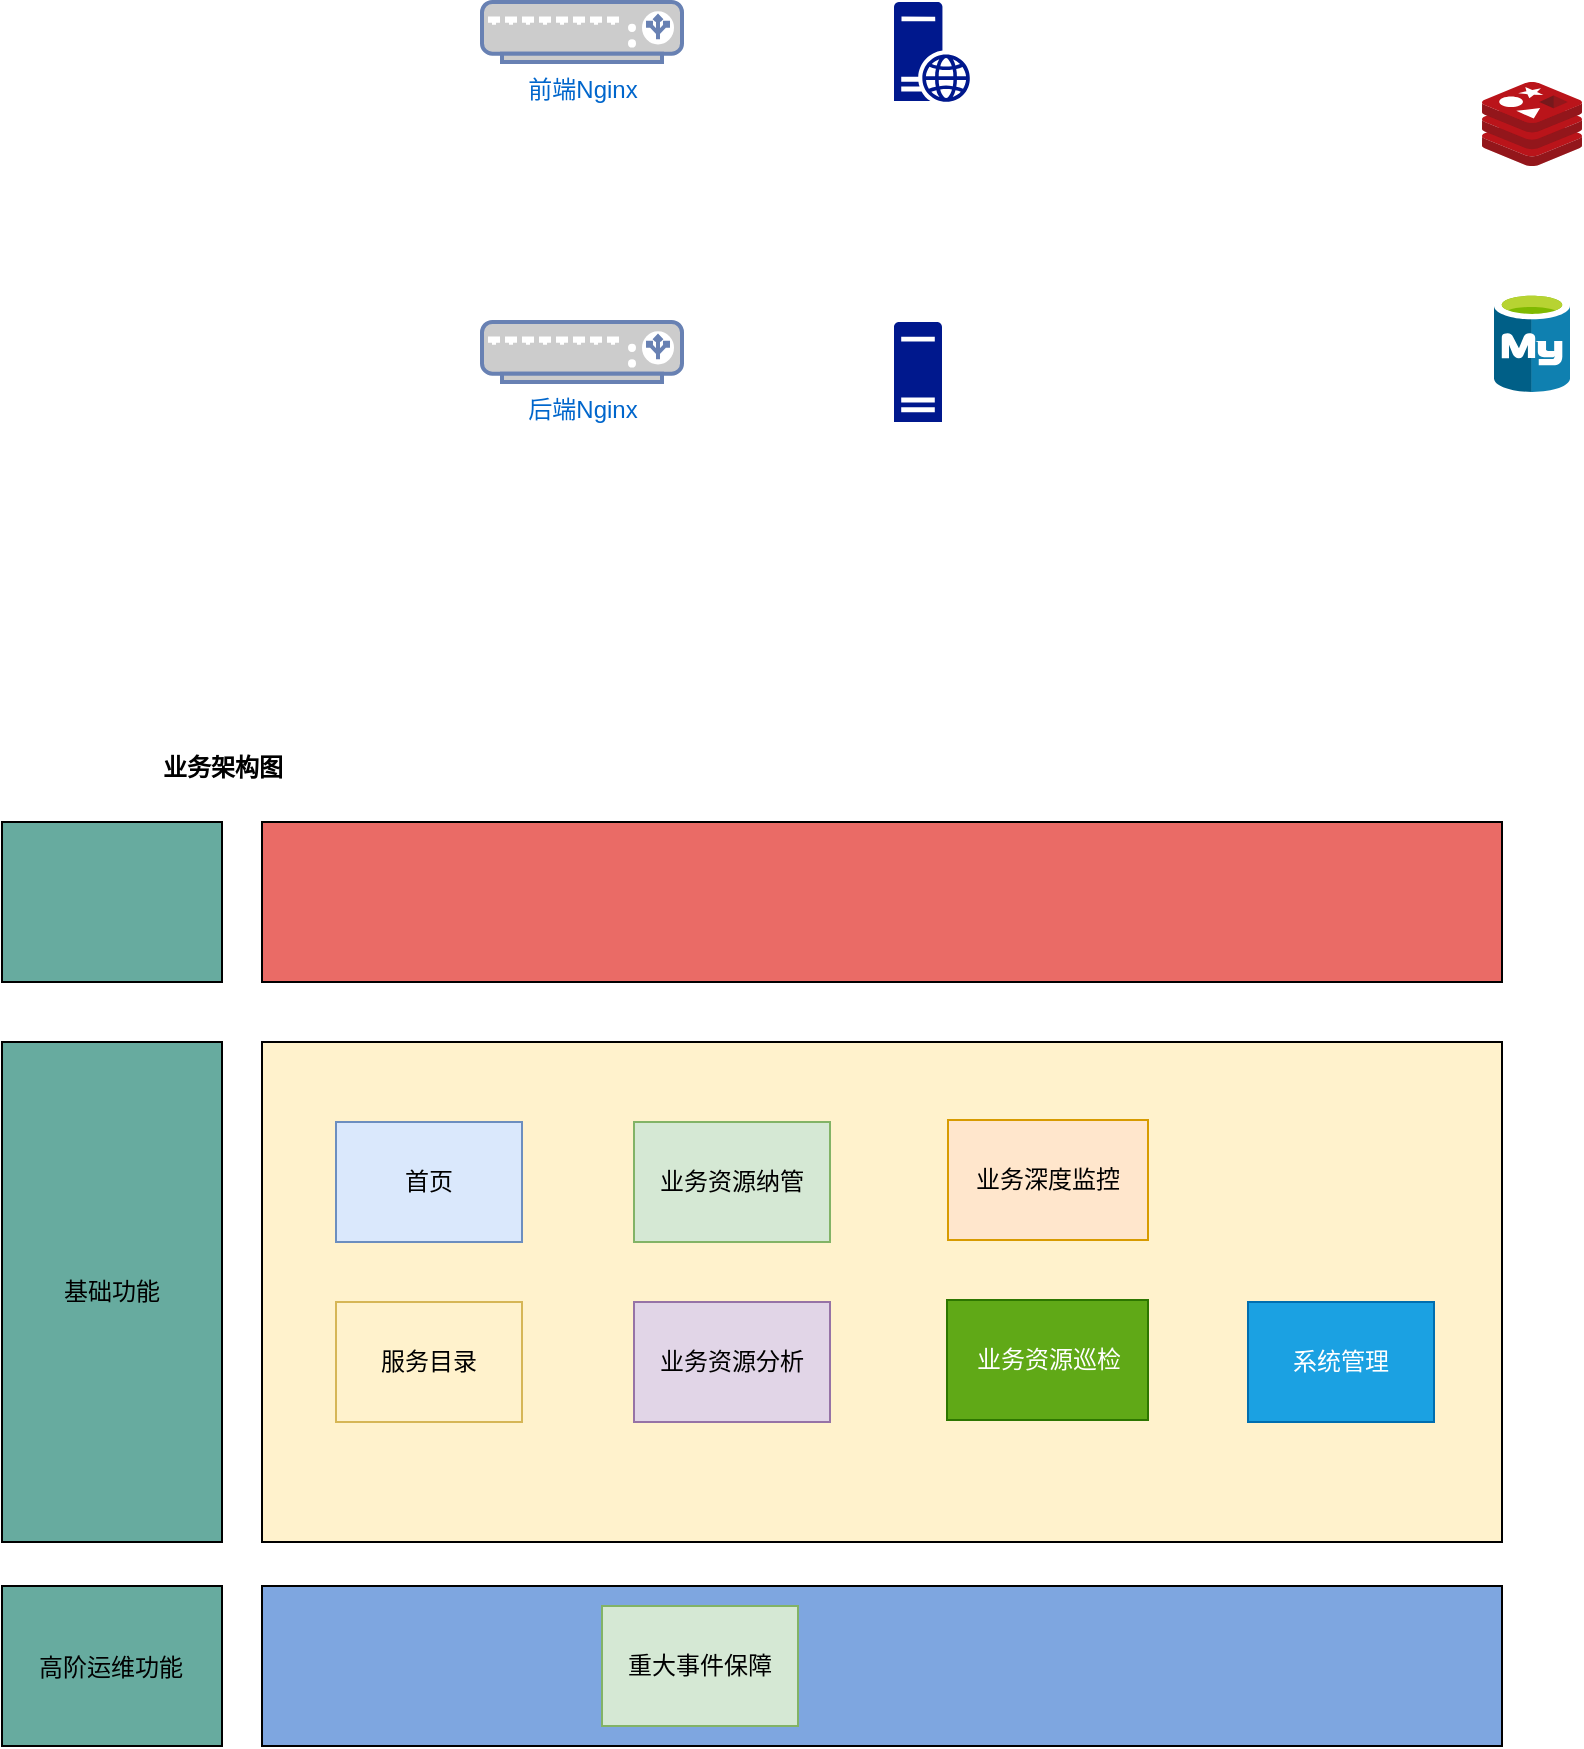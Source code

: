 <mxfile version="22.0.7" type="github">
  <diagram name="第 1 页" id="4sbCekVPFbxFVqMmVLAk">
    <mxGraphModel dx="2213" dy="759" grid="1" gridSize="10" guides="1" tooltips="1" connect="1" arrows="1" fold="1" page="1" pageScale="1" pageWidth="827" pageHeight="1169" math="0" shadow="0">
      <root>
        <mxCell id="0" />
        <mxCell id="1" parent="0" />
        <mxCell id="8ymE1CZEhluJDggRTUyg-18" value="" style="rounded=0;whiteSpace=wrap;html=1;fillColor=#67AB9F;" vertex="1" parent="1">
          <mxGeometry x="-70" y="750" width="110" height="80" as="geometry" />
        </mxCell>
        <mxCell id="8ymE1CZEhluJDggRTUyg-20" value="" style="rounded=0;whiteSpace=wrap;html=1;fillColor=#67AB9F;" vertex="1" parent="1">
          <mxGeometry x="-70" y="1132" width="110" height="80" as="geometry" />
        </mxCell>
        <mxCell id="8ymE1CZEhluJDggRTUyg-19" value="" style="rounded=0;whiteSpace=wrap;html=1;fillColor=#67AB9F;" vertex="1" parent="1">
          <mxGeometry x="-70" y="860" width="110" height="250" as="geometry" />
        </mxCell>
        <mxCell id="8ymE1CZEhluJDggRTUyg-1" value="前端Nginx" style="fontColor=#0066CC;verticalAlign=top;verticalLabelPosition=bottom;labelPosition=center;align=center;html=1;outlineConnect=0;fillColor=#CCCCCC;strokeColor=#6881B3;gradientColor=none;gradientDirection=north;strokeWidth=2;shape=mxgraph.networks.load_balancer;" vertex="1" parent="1">
          <mxGeometry x="170" y="340" width="100" height="30" as="geometry" />
        </mxCell>
        <mxCell id="8ymE1CZEhluJDggRTUyg-2" value="后端Nginx" style="fontColor=#0066CC;verticalAlign=top;verticalLabelPosition=bottom;labelPosition=center;align=center;html=1;outlineConnect=0;fillColor=#CCCCCC;strokeColor=#6881B3;gradientColor=none;gradientDirection=north;strokeWidth=2;shape=mxgraph.networks.load_balancer;" vertex="1" parent="1">
          <mxGeometry x="170" y="500" width="100" height="30" as="geometry" />
        </mxCell>
        <mxCell id="8ymE1CZEhluJDggRTUyg-5" value="" style="image;sketch=0;aspect=fixed;html=1;points=[];align=center;fontSize=12;image=img/lib/mscae/Cache_Redis_Product.svg;" vertex="1" parent="1">
          <mxGeometry x="670" y="380" width="50" height="42" as="geometry" />
        </mxCell>
        <mxCell id="8ymE1CZEhluJDggRTUyg-6" value="" style="image;sketch=0;aspect=fixed;html=1;points=[];align=center;fontSize=12;image=img/lib/mscae/Azure_Database_for_MySQL_servers.svg;" vertex="1" parent="1">
          <mxGeometry x="676" y="485" width="38" height="50" as="geometry" />
        </mxCell>
        <mxCell id="8ymE1CZEhluJDggRTUyg-8" value="" style="sketch=0;aspect=fixed;pointerEvents=1;shadow=0;dashed=0;html=1;strokeColor=none;labelPosition=center;verticalLabelPosition=bottom;verticalAlign=top;align=center;fillColor=#00188D;shape=mxgraph.mscae.enterprise.web_server" vertex="1" parent="1">
          <mxGeometry x="376" y="340" width="38" height="50" as="geometry" />
        </mxCell>
        <mxCell id="8ymE1CZEhluJDggRTUyg-9" value="" style="sketch=0;aspect=fixed;pointerEvents=1;shadow=0;dashed=0;html=1;strokeColor=none;labelPosition=center;verticalLabelPosition=bottom;verticalAlign=top;align=center;fillColor=#00188D;shape=mxgraph.mscae.enterprise.server_generic" vertex="1" parent="1">
          <mxGeometry x="376" y="500" width="24" height="50" as="geometry" />
        </mxCell>
        <mxCell id="8ymE1CZEhluJDggRTUyg-11" value="&lt;b&gt;业务架构图&lt;/b&gt;" style="text;html=1;align=center;verticalAlign=middle;resizable=0;points=[];autosize=1;strokeColor=none;fillColor=none;" vertex="1" parent="1">
          <mxGeometry y="708" width="80" height="30" as="geometry" />
        </mxCell>
        <mxCell id="8ymE1CZEhluJDggRTUyg-13" value="" style="rounded=0;whiteSpace=wrap;html=1;fillColor=#EA6B66;" vertex="1" parent="1">
          <mxGeometry x="60" y="750" width="620" height="80" as="geometry" />
        </mxCell>
        <mxCell id="8ymE1CZEhluJDggRTUyg-14" value="" style="rounded=0;whiteSpace=wrap;html=1;fillColor=#FFF2CC;" vertex="1" parent="1">
          <mxGeometry x="60" y="860" width="620" height="250" as="geometry" />
        </mxCell>
        <mxCell id="8ymE1CZEhluJDggRTUyg-15" value="" style="rounded=0;whiteSpace=wrap;html=1;fillColor=#7EA6E0;" vertex="1" parent="1">
          <mxGeometry x="60" y="1132" width="620" height="80" as="geometry" />
        </mxCell>
        <mxCell id="8ymE1CZEhluJDggRTUyg-17" value="基础功能" style="text;html=1;strokeColor=none;fillColor=none;align=center;verticalAlign=middle;whiteSpace=wrap;rounded=0;" vertex="1" parent="1">
          <mxGeometry x="-45.5" y="970" width="60" height="30" as="geometry" />
        </mxCell>
        <mxCell id="8ymE1CZEhluJDggRTUyg-21" value="高阶运维功能" style="text;html=1;strokeColor=none;fillColor=none;align=center;verticalAlign=middle;whiteSpace=wrap;rounded=0;" vertex="1" parent="1">
          <mxGeometry x="-53" y="1155" width="75" height="35" as="geometry" />
        </mxCell>
        <mxCell id="8ymE1CZEhluJDggRTUyg-22" value="首页" style="rounded=0;whiteSpace=wrap;html=1;fillColor=#dae8fc;strokeColor=#6c8ebf;" vertex="1" parent="1">
          <mxGeometry x="97" y="900" width="93" height="60" as="geometry" />
        </mxCell>
        <mxCell id="8ymE1CZEhluJDggRTUyg-23" value="服务目录" style="rounded=0;whiteSpace=wrap;html=1;fillColor=#fff2cc;strokeColor=#d6b656;" vertex="1" parent="1">
          <mxGeometry x="97" y="990" width="93" height="60" as="geometry" />
        </mxCell>
        <mxCell id="8ymE1CZEhluJDggRTUyg-24" value="业务资源纳管" style="rounded=0;whiteSpace=wrap;html=1;fillColor=#d5e8d4;strokeColor=#82b366;" vertex="1" parent="1">
          <mxGeometry x="246" y="900" width="98" height="60" as="geometry" />
        </mxCell>
        <mxCell id="8ymE1CZEhluJDggRTUyg-25" value="业务资源分析" style="rounded=0;whiteSpace=wrap;html=1;fillColor=#e1d5e7;strokeColor=#9673a6;" vertex="1" parent="1">
          <mxGeometry x="246" y="990" width="98" height="60" as="geometry" />
        </mxCell>
        <mxCell id="8ymE1CZEhluJDggRTUyg-26" value="业务深度监控" style="rounded=0;whiteSpace=wrap;html=1;fillColor=#ffe6cc;strokeColor=#d79b00;" vertex="1" parent="1">
          <mxGeometry x="403" y="899" width="100" height="60" as="geometry" />
        </mxCell>
        <mxCell id="8ymE1CZEhluJDggRTUyg-27" value="业务资源巡检" style="rounded=0;whiteSpace=wrap;html=1;fillColor=#60a917;fontColor=#ffffff;strokeColor=#2D7600;" vertex="1" parent="1">
          <mxGeometry x="402.5" y="989" width="100.5" height="60" as="geometry" />
        </mxCell>
        <mxCell id="8ymE1CZEhluJDggRTUyg-28" value="系统管理" style="rounded=0;whiteSpace=wrap;html=1;fillColor=#1ba1e2;fontColor=#ffffff;strokeColor=#006EAF;" vertex="1" parent="1">
          <mxGeometry x="553" y="990" width="93" height="60" as="geometry" />
        </mxCell>
        <mxCell id="8ymE1CZEhluJDggRTUyg-29" value="重大事件保障" style="rounded=0;whiteSpace=wrap;html=1;fillColor=#d5e8d4;strokeColor=#82b366;" vertex="1" parent="1">
          <mxGeometry x="230" y="1142" width="98" height="60" as="geometry" />
        </mxCell>
      </root>
    </mxGraphModel>
  </diagram>
</mxfile>
